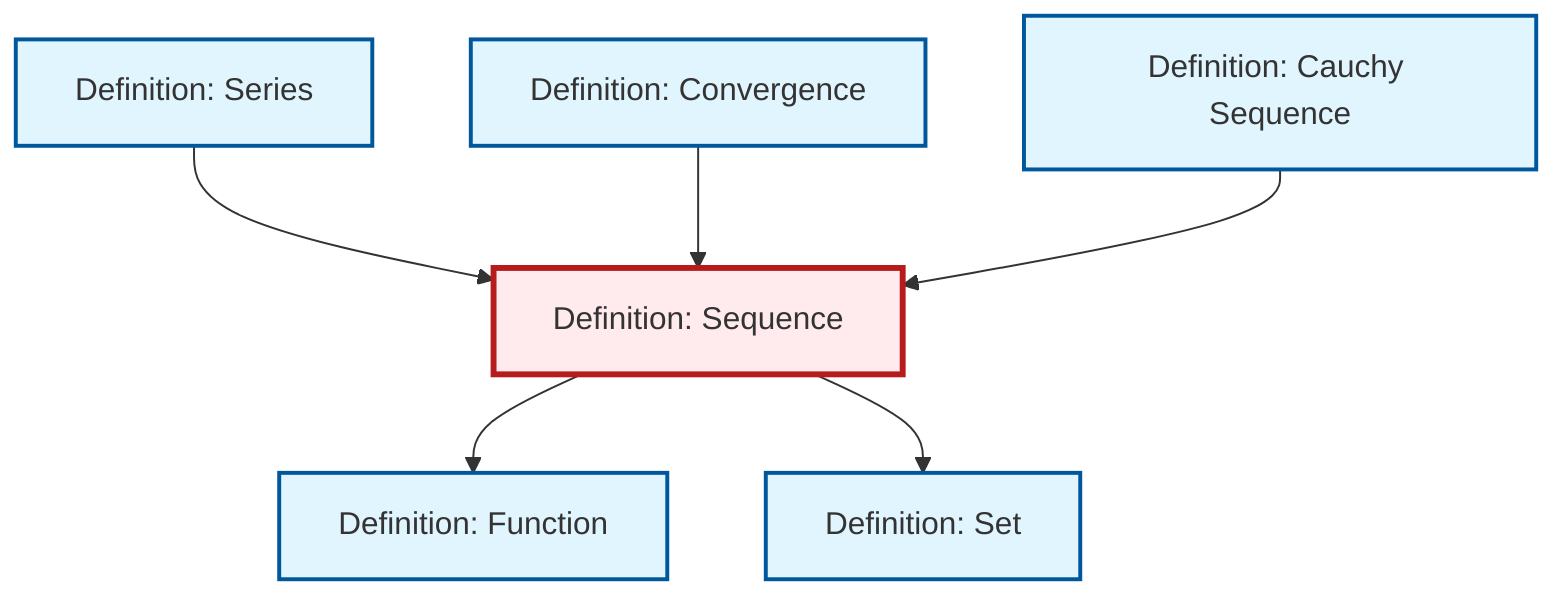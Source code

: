 graph TD
    classDef definition fill:#e1f5fe,stroke:#01579b,stroke-width:2px
    classDef theorem fill:#f3e5f5,stroke:#4a148c,stroke-width:2px
    classDef axiom fill:#fff3e0,stroke:#e65100,stroke-width:2px
    classDef example fill:#e8f5e9,stroke:#1b5e20,stroke-width:2px
    classDef current fill:#ffebee,stroke:#b71c1c,stroke-width:3px
    def-series["Definition: Series"]:::definition
    def-function["Definition: Function"]:::definition
    def-set["Definition: Set"]:::definition
    def-cauchy-sequence["Definition: Cauchy Sequence"]:::definition
    def-sequence["Definition: Sequence"]:::definition
    def-convergence["Definition: Convergence"]:::definition
    def-series --> def-sequence
    def-convergence --> def-sequence
    def-cauchy-sequence --> def-sequence
    def-sequence --> def-function
    def-sequence --> def-set
    class def-sequence current